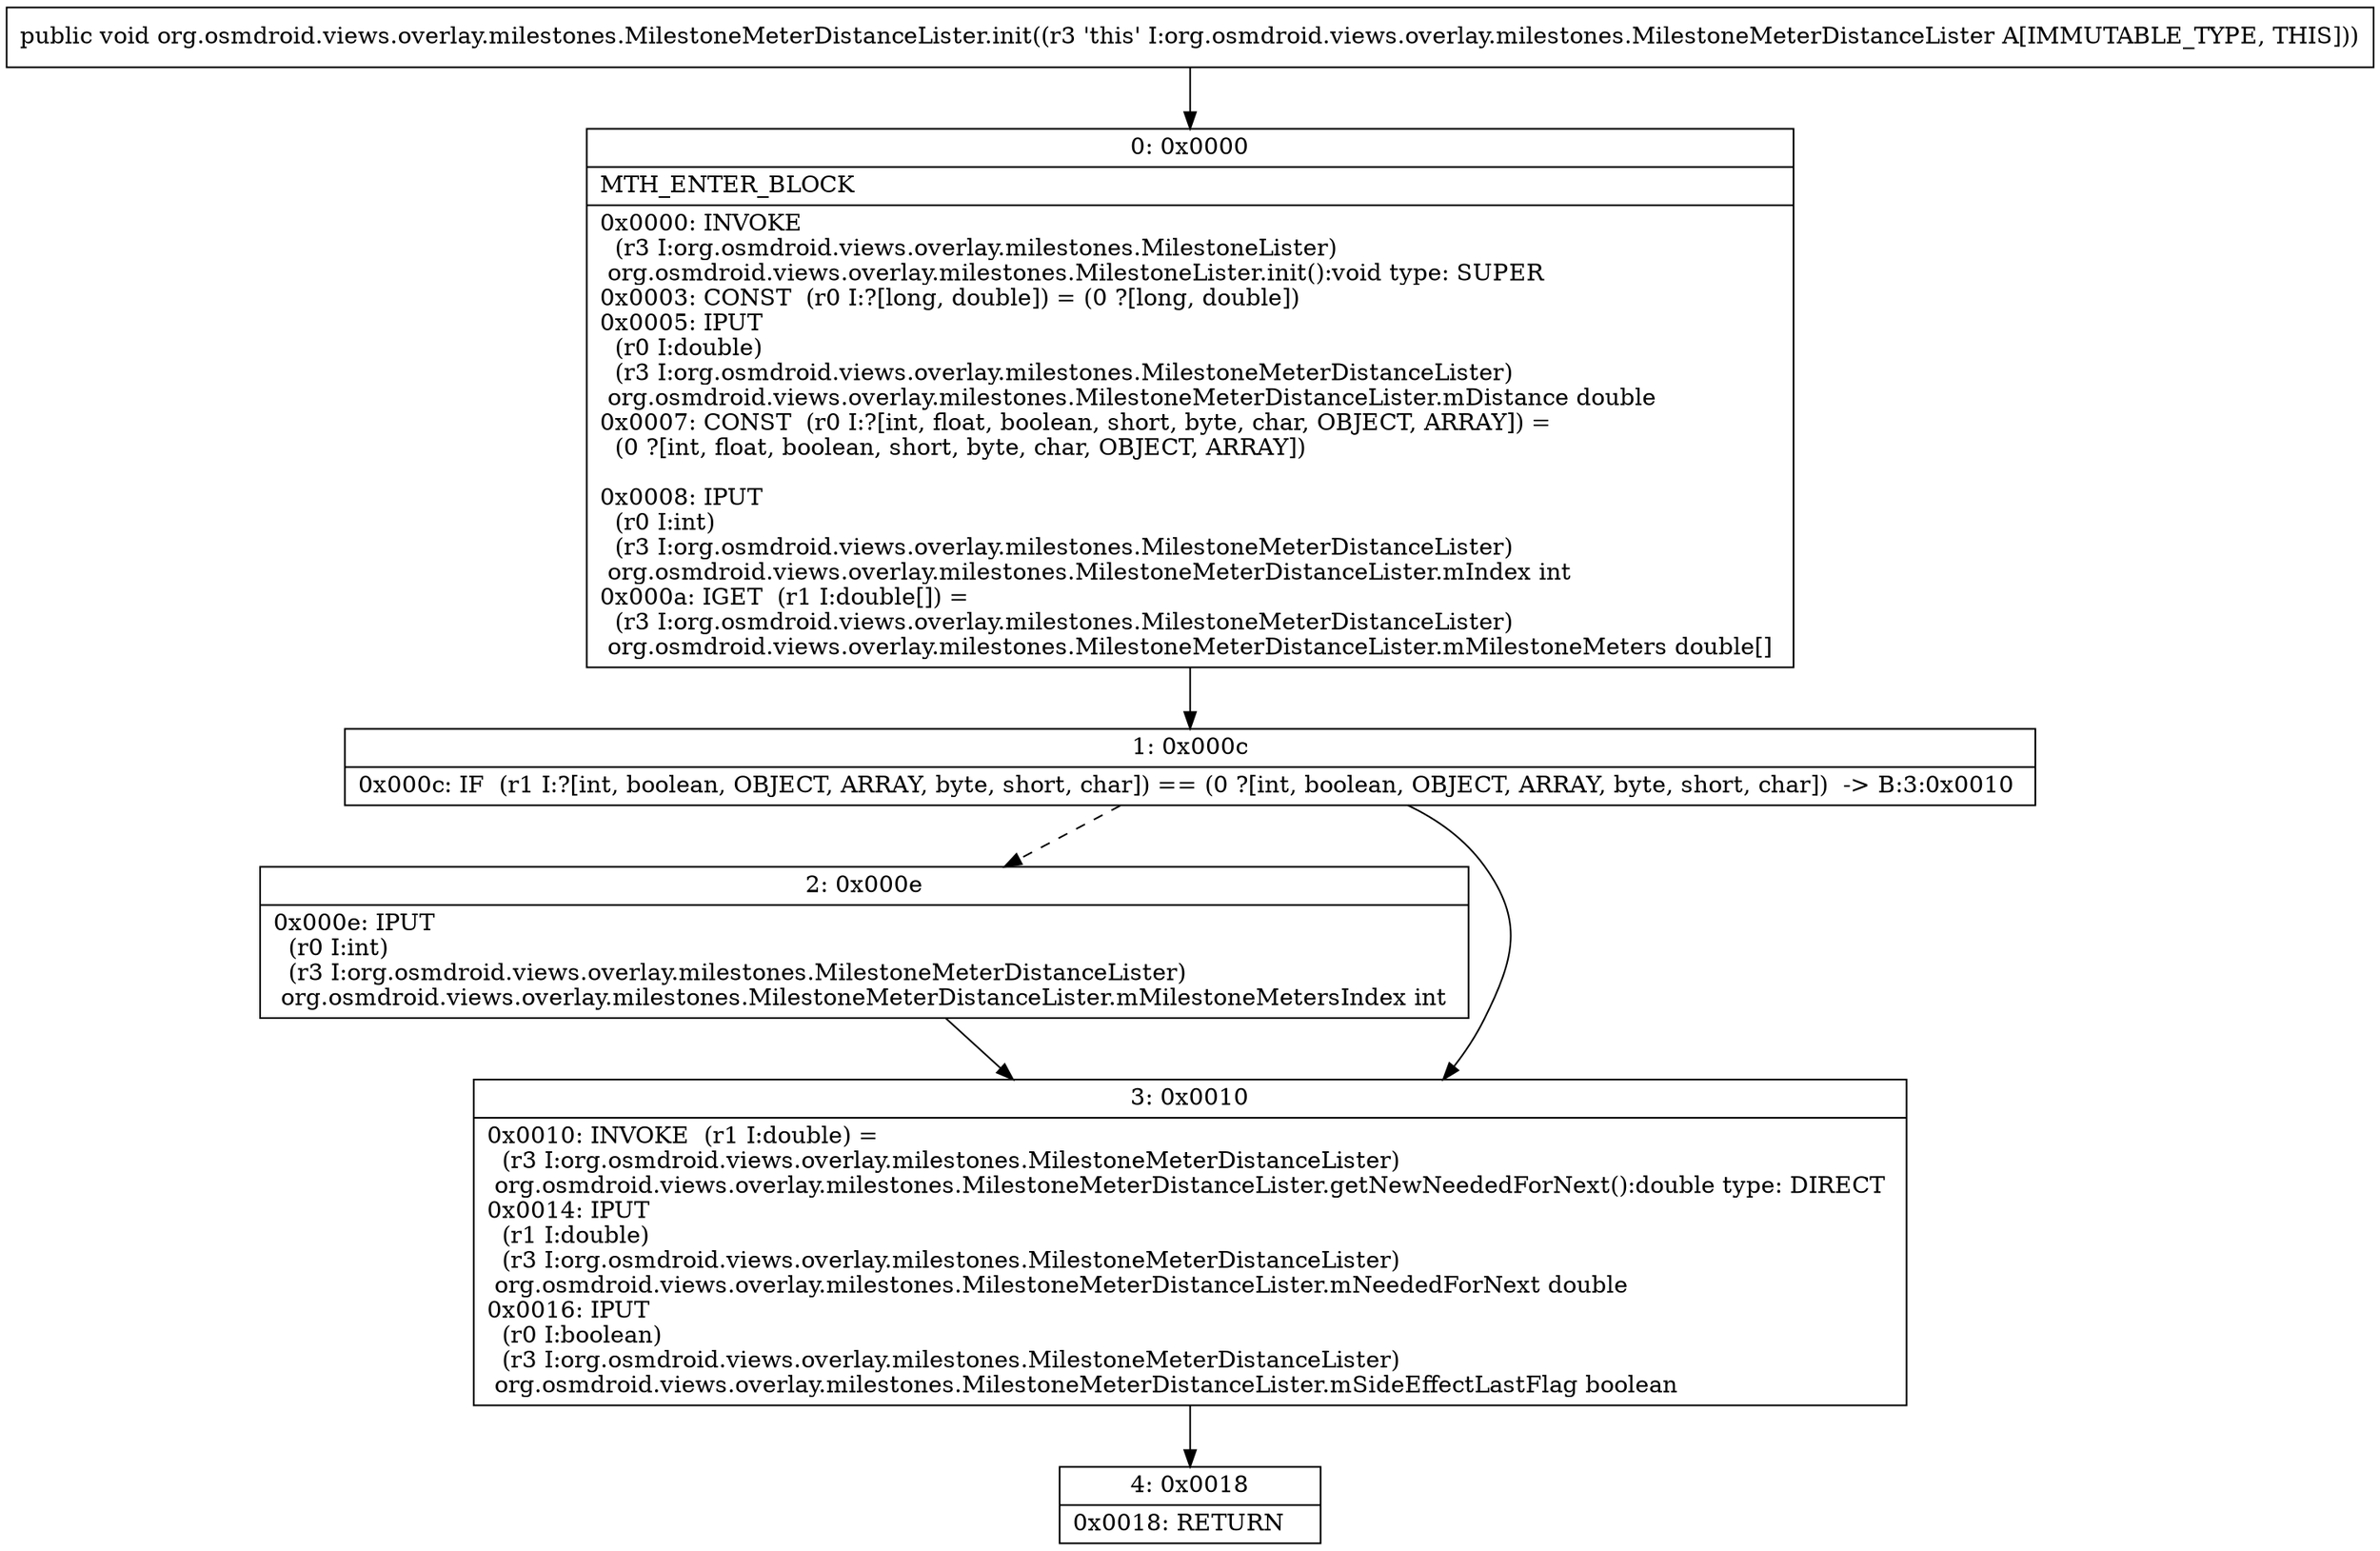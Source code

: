 digraph "CFG fororg.osmdroid.views.overlay.milestones.MilestoneMeterDistanceLister.init()V" {
Node_0 [shape=record,label="{0\:\ 0x0000|MTH_ENTER_BLOCK\l|0x0000: INVOKE  \l  (r3 I:org.osmdroid.views.overlay.milestones.MilestoneLister)\l org.osmdroid.views.overlay.milestones.MilestoneLister.init():void type: SUPER \l0x0003: CONST  (r0 I:?[long, double]) = (0 ?[long, double]) \l0x0005: IPUT  \l  (r0 I:double)\l  (r3 I:org.osmdroid.views.overlay.milestones.MilestoneMeterDistanceLister)\l org.osmdroid.views.overlay.milestones.MilestoneMeterDistanceLister.mDistance double \l0x0007: CONST  (r0 I:?[int, float, boolean, short, byte, char, OBJECT, ARRAY]) = \l  (0 ?[int, float, boolean, short, byte, char, OBJECT, ARRAY])\l \l0x0008: IPUT  \l  (r0 I:int)\l  (r3 I:org.osmdroid.views.overlay.milestones.MilestoneMeterDistanceLister)\l org.osmdroid.views.overlay.milestones.MilestoneMeterDistanceLister.mIndex int \l0x000a: IGET  (r1 I:double[]) = \l  (r3 I:org.osmdroid.views.overlay.milestones.MilestoneMeterDistanceLister)\l org.osmdroid.views.overlay.milestones.MilestoneMeterDistanceLister.mMilestoneMeters double[] \l}"];
Node_1 [shape=record,label="{1\:\ 0x000c|0x000c: IF  (r1 I:?[int, boolean, OBJECT, ARRAY, byte, short, char]) == (0 ?[int, boolean, OBJECT, ARRAY, byte, short, char])  \-\> B:3:0x0010 \l}"];
Node_2 [shape=record,label="{2\:\ 0x000e|0x000e: IPUT  \l  (r0 I:int)\l  (r3 I:org.osmdroid.views.overlay.milestones.MilestoneMeterDistanceLister)\l org.osmdroid.views.overlay.milestones.MilestoneMeterDistanceLister.mMilestoneMetersIndex int \l}"];
Node_3 [shape=record,label="{3\:\ 0x0010|0x0010: INVOKE  (r1 I:double) = \l  (r3 I:org.osmdroid.views.overlay.milestones.MilestoneMeterDistanceLister)\l org.osmdroid.views.overlay.milestones.MilestoneMeterDistanceLister.getNewNeededForNext():double type: DIRECT \l0x0014: IPUT  \l  (r1 I:double)\l  (r3 I:org.osmdroid.views.overlay.milestones.MilestoneMeterDistanceLister)\l org.osmdroid.views.overlay.milestones.MilestoneMeterDistanceLister.mNeededForNext double \l0x0016: IPUT  \l  (r0 I:boolean)\l  (r3 I:org.osmdroid.views.overlay.milestones.MilestoneMeterDistanceLister)\l org.osmdroid.views.overlay.milestones.MilestoneMeterDistanceLister.mSideEffectLastFlag boolean \l}"];
Node_4 [shape=record,label="{4\:\ 0x0018|0x0018: RETURN   \l}"];
MethodNode[shape=record,label="{public void org.osmdroid.views.overlay.milestones.MilestoneMeterDistanceLister.init((r3 'this' I:org.osmdroid.views.overlay.milestones.MilestoneMeterDistanceLister A[IMMUTABLE_TYPE, THIS])) }"];
MethodNode -> Node_0;
Node_0 -> Node_1;
Node_1 -> Node_2[style=dashed];
Node_1 -> Node_3;
Node_2 -> Node_3;
Node_3 -> Node_4;
}

